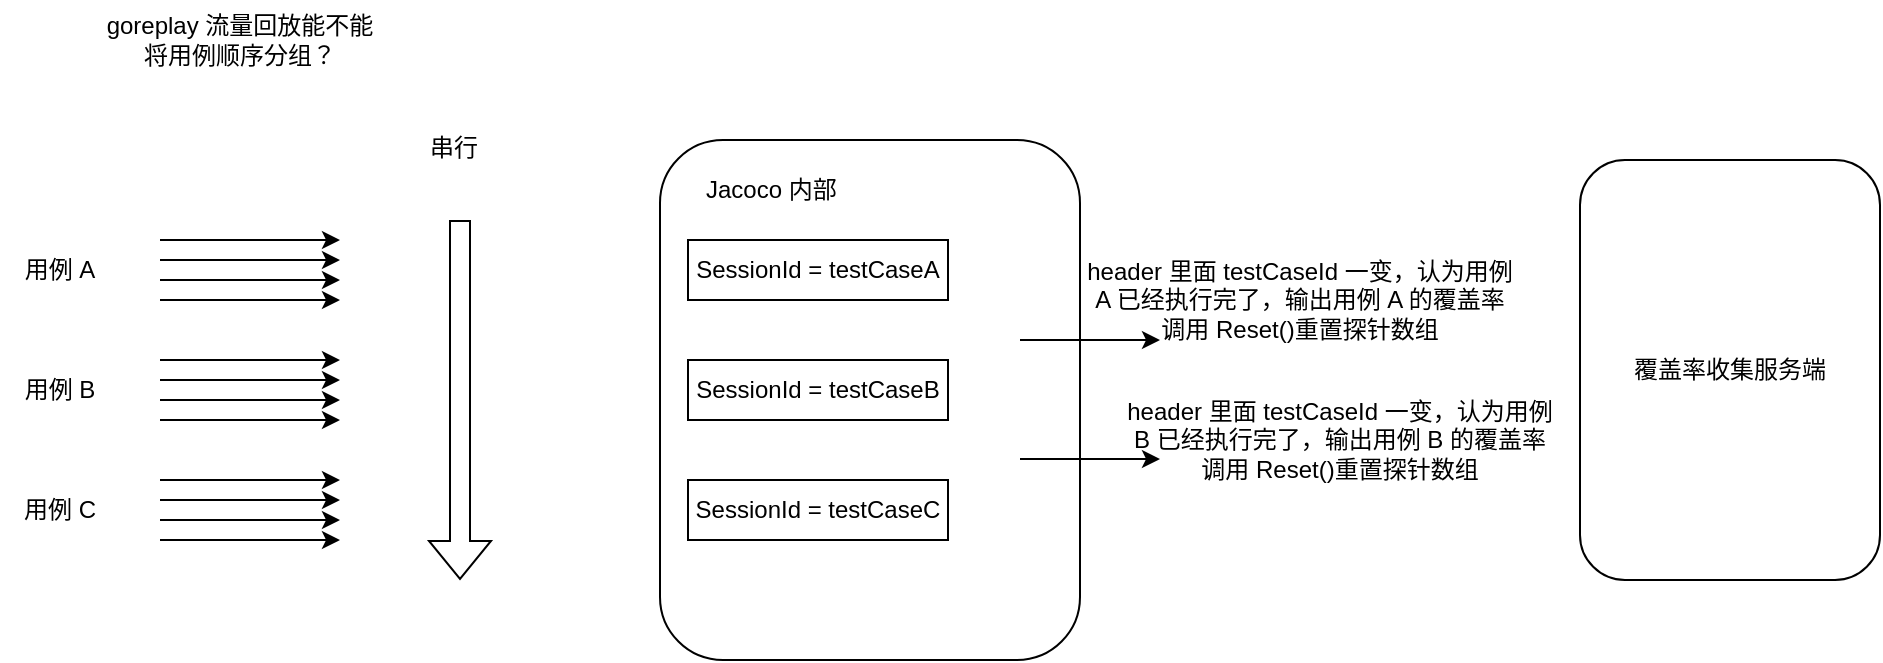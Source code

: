 <mxfile version="26.2.13">
  <diagram name="第 1 页" id="lqMS7Yzc7YZnxd9DQjT9">
    <mxGraphModel dx="1420" dy="708" grid="1" gridSize="10" guides="1" tooltips="1" connect="1" arrows="1" fold="1" page="1" pageScale="1" pageWidth="827" pageHeight="1169" math="0" shadow="0">
      <root>
        <mxCell id="0" />
        <mxCell id="1" parent="0" />
        <mxCell id="gG01iXom-Wp9UEbhXPs3-1" value="" style="endArrow=classic;html=1;rounded=0;" edge="1" parent="1">
          <mxGeometry width="50" height="50" relative="1" as="geometry">
            <mxPoint x="110" y="190" as="sourcePoint" />
            <mxPoint x="200" y="190" as="targetPoint" />
          </mxGeometry>
        </mxCell>
        <mxCell id="gG01iXom-Wp9UEbhXPs3-2" value="" style="endArrow=classic;html=1;rounded=0;" edge="1" parent="1">
          <mxGeometry width="50" height="50" relative="1" as="geometry">
            <mxPoint x="110" y="200" as="sourcePoint" />
            <mxPoint x="200" y="200" as="targetPoint" />
          </mxGeometry>
        </mxCell>
        <mxCell id="gG01iXom-Wp9UEbhXPs3-3" value="" style="endArrow=classic;html=1;rounded=0;" edge="1" parent="1">
          <mxGeometry width="50" height="50" relative="1" as="geometry">
            <mxPoint x="110" y="210" as="sourcePoint" />
            <mxPoint x="200" y="210" as="targetPoint" />
          </mxGeometry>
        </mxCell>
        <mxCell id="gG01iXom-Wp9UEbhXPs3-4" value="" style="endArrow=classic;html=1;rounded=0;" edge="1" parent="1">
          <mxGeometry width="50" height="50" relative="1" as="geometry">
            <mxPoint x="110" y="220" as="sourcePoint" />
            <mxPoint x="200" y="220" as="targetPoint" />
          </mxGeometry>
        </mxCell>
        <mxCell id="gG01iXom-Wp9UEbhXPs3-5" value="用例 A" style="text;html=1;align=center;verticalAlign=middle;whiteSpace=wrap;rounded=0;" vertex="1" parent="1">
          <mxGeometry x="30" y="190" width="60" height="30" as="geometry" />
        </mxCell>
        <mxCell id="gG01iXom-Wp9UEbhXPs3-6" value="" style="endArrow=classic;html=1;rounded=0;" edge="1" parent="1">
          <mxGeometry width="50" height="50" relative="1" as="geometry">
            <mxPoint x="110" y="250" as="sourcePoint" />
            <mxPoint x="200" y="250" as="targetPoint" />
          </mxGeometry>
        </mxCell>
        <mxCell id="gG01iXom-Wp9UEbhXPs3-7" value="" style="endArrow=classic;html=1;rounded=0;" edge="1" parent="1">
          <mxGeometry width="50" height="50" relative="1" as="geometry">
            <mxPoint x="110" y="260" as="sourcePoint" />
            <mxPoint x="200" y="260" as="targetPoint" />
          </mxGeometry>
        </mxCell>
        <mxCell id="gG01iXom-Wp9UEbhXPs3-8" value="" style="endArrow=classic;html=1;rounded=0;" edge="1" parent="1">
          <mxGeometry width="50" height="50" relative="1" as="geometry">
            <mxPoint x="110" y="270" as="sourcePoint" />
            <mxPoint x="200" y="270" as="targetPoint" />
          </mxGeometry>
        </mxCell>
        <mxCell id="gG01iXom-Wp9UEbhXPs3-9" value="" style="endArrow=classic;html=1;rounded=0;" edge="1" parent="1">
          <mxGeometry width="50" height="50" relative="1" as="geometry">
            <mxPoint x="110" y="280" as="sourcePoint" />
            <mxPoint x="200" y="280" as="targetPoint" />
          </mxGeometry>
        </mxCell>
        <mxCell id="gG01iXom-Wp9UEbhXPs3-10" value="用例 B" style="text;html=1;align=center;verticalAlign=middle;whiteSpace=wrap;rounded=0;" vertex="1" parent="1">
          <mxGeometry x="30" y="250" width="60" height="30" as="geometry" />
        </mxCell>
        <mxCell id="gG01iXom-Wp9UEbhXPs3-11" value="" style="endArrow=classic;html=1;rounded=0;" edge="1" parent="1">
          <mxGeometry width="50" height="50" relative="1" as="geometry">
            <mxPoint x="110" y="310" as="sourcePoint" />
            <mxPoint x="200" y="310" as="targetPoint" />
          </mxGeometry>
        </mxCell>
        <mxCell id="gG01iXom-Wp9UEbhXPs3-12" value="" style="endArrow=classic;html=1;rounded=0;" edge="1" parent="1">
          <mxGeometry width="50" height="50" relative="1" as="geometry">
            <mxPoint x="110" y="320" as="sourcePoint" />
            <mxPoint x="200" y="320" as="targetPoint" />
          </mxGeometry>
        </mxCell>
        <mxCell id="gG01iXom-Wp9UEbhXPs3-13" value="" style="endArrow=classic;html=1;rounded=0;" edge="1" parent="1">
          <mxGeometry width="50" height="50" relative="1" as="geometry">
            <mxPoint x="110" y="330" as="sourcePoint" />
            <mxPoint x="200" y="330" as="targetPoint" />
          </mxGeometry>
        </mxCell>
        <mxCell id="gG01iXom-Wp9UEbhXPs3-14" value="" style="endArrow=classic;html=1;rounded=0;" edge="1" parent="1">
          <mxGeometry width="50" height="50" relative="1" as="geometry">
            <mxPoint x="110" y="340" as="sourcePoint" />
            <mxPoint x="200" y="340" as="targetPoint" />
          </mxGeometry>
        </mxCell>
        <mxCell id="gG01iXom-Wp9UEbhXPs3-15" value="用例 C" style="text;html=1;align=center;verticalAlign=middle;whiteSpace=wrap;rounded=0;" vertex="1" parent="1">
          <mxGeometry x="30" y="310" width="60" height="30" as="geometry" />
        </mxCell>
        <mxCell id="gG01iXom-Wp9UEbhXPs3-17" value="" style="shape=flexArrow;endArrow=classic;html=1;rounded=0;" edge="1" parent="1">
          <mxGeometry width="50" height="50" relative="1" as="geometry">
            <mxPoint x="260" y="180" as="sourcePoint" />
            <mxPoint x="260" y="360" as="targetPoint" />
          </mxGeometry>
        </mxCell>
        <mxCell id="gG01iXom-Wp9UEbhXPs3-18" value="&lt;div style=&quot;text-align: center;&quot;&gt;&lt;span style=&quot;background-color: transparent; color: light-dark(rgb(0, 0, 0), rgb(255, 255, 255));&quot;&gt;串行&lt;/span&gt;&lt;/div&gt;" style="text;whiteSpace=wrap;html=1;" vertex="1" parent="1">
          <mxGeometry x="243" y="130" width="60" height="40" as="geometry" />
        </mxCell>
        <mxCell id="gG01iXom-Wp9UEbhXPs3-19" value="" style="rounded=1;whiteSpace=wrap;html=1;" vertex="1" parent="1">
          <mxGeometry x="360" y="140" width="210" height="260" as="geometry" />
        </mxCell>
        <mxCell id="gG01iXom-Wp9UEbhXPs3-20" value="&amp;nbsp;Jacoco 内部" style="text;html=1;align=center;verticalAlign=middle;whiteSpace=wrap;rounded=0;" vertex="1" parent="1">
          <mxGeometry x="374" y="150" width="80" height="30" as="geometry" />
        </mxCell>
        <mxCell id="gG01iXom-Wp9UEbhXPs3-21" value="SessionId = testCaseA" style="rounded=0;whiteSpace=wrap;html=1;" vertex="1" parent="1">
          <mxGeometry x="374" y="190" width="130" height="30" as="geometry" />
        </mxCell>
        <mxCell id="gG01iXom-Wp9UEbhXPs3-22" value="SessionId = testCaseB" style="rounded=0;whiteSpace=wrap;html=1;" vertex="1" parent="1">
          <mxGeometry x="374" y="250" width="130" height="30" as="geometry" />
        </mxCell>
        <mxCell id="gG01iXom-Wp9UEbhXPs3-23" value="SessionId = testCaseC" style="rounded=0;whiteSpace=wrap;html=1;" vertex="1" parent="1">
          <mxGeometry x="374" y="310" width="130" height="30" as="geometry" />
        </mxCell>
        <mxCell id="gG01iXom-Wp9UEbhXPs3-25" value="" style="endArrow=classic;html=1;rounded=0;" edge="1" parent="1">
          <mxGeometry width="50" height="50" relative="1" as="geometry">
            <mxPoint x="540" y="240" as="sourcePoint" />
            <mxPoint x="610" y="240" as="targetPoint" />
          </mxGeometry>
        </mxCell>
        <mxCell id="gG01iXom-Wp9UEbhXPs3-26" value="header 里面 testCaseId 一变，认为用例 A 已经执行完了，输出用例 A 的覆盖率&lt;br&gt;调用 Reset()重置探针数组" style="text;html=1;align=center;verticalAlign=middle;whiteSpace=wrap;rounded=0;" vertex="1" parent="1">
          <mxGeometry x="570" y="210" width="220" height="20" as="geometry" />
        </mxCell>
        <mxCell id="gG01iXom-Wp9UEbhXPs3-27" value="header 里面 testCaseId 一变，认为用例 B 已经执行完了，输出用例 B 的覆盖率&lt;br&gt;调用 Reset()重置探针数组" style="text;html=1;align=center;verticalAlign=middle;whiteSpace=wrap;rounded=0;" vertex="1" parent="1">
          <mxGeometry x="590" y="280" width="220" height="20" as="geometry" />
        </mxCell>
        <mxCell id="gG01iXom-Wp9UEbhXPs3-28" value="" style="endArrow=classic;html=1;rounded=0;" edge="1" parent="1">
          <mxGeometry width="50" height="50" relative="1" as="geometry">
            <mxPoint x="540" y="299.5" as="sourcePoint" />
            <mxPoint x="610" y="299.5" as="targetPoint" />
          </mxGeometry>
        </mxCell>
        <mxCell id="gG01iXom-Wp9UEbhXPs3-29" value="覆盖率收集服务端" style="rounded=1;whiteSpace=wrap;html=1;" vertex="1" parent="1">
          <mxGeometry x="820" y="150" width="150" height="210" as="geometry" />
        </mxCell>
        <mxCell id="gG01iXom-Wp9UEbhXPs3-30" value="goreplay 流量回放能不能将用例顺序分组？" style="text;html=1;align=center;verticalAlign=middle;whiteSpace=wrap;rounded=0;" vertex="1" parent="1">
          <mxGeometry x="80" y="70" width="140" height="40" as="geometry" />
        </mxCell>
      </root>
    </mxGraphModel>
  </diagram>
</mxfile>
